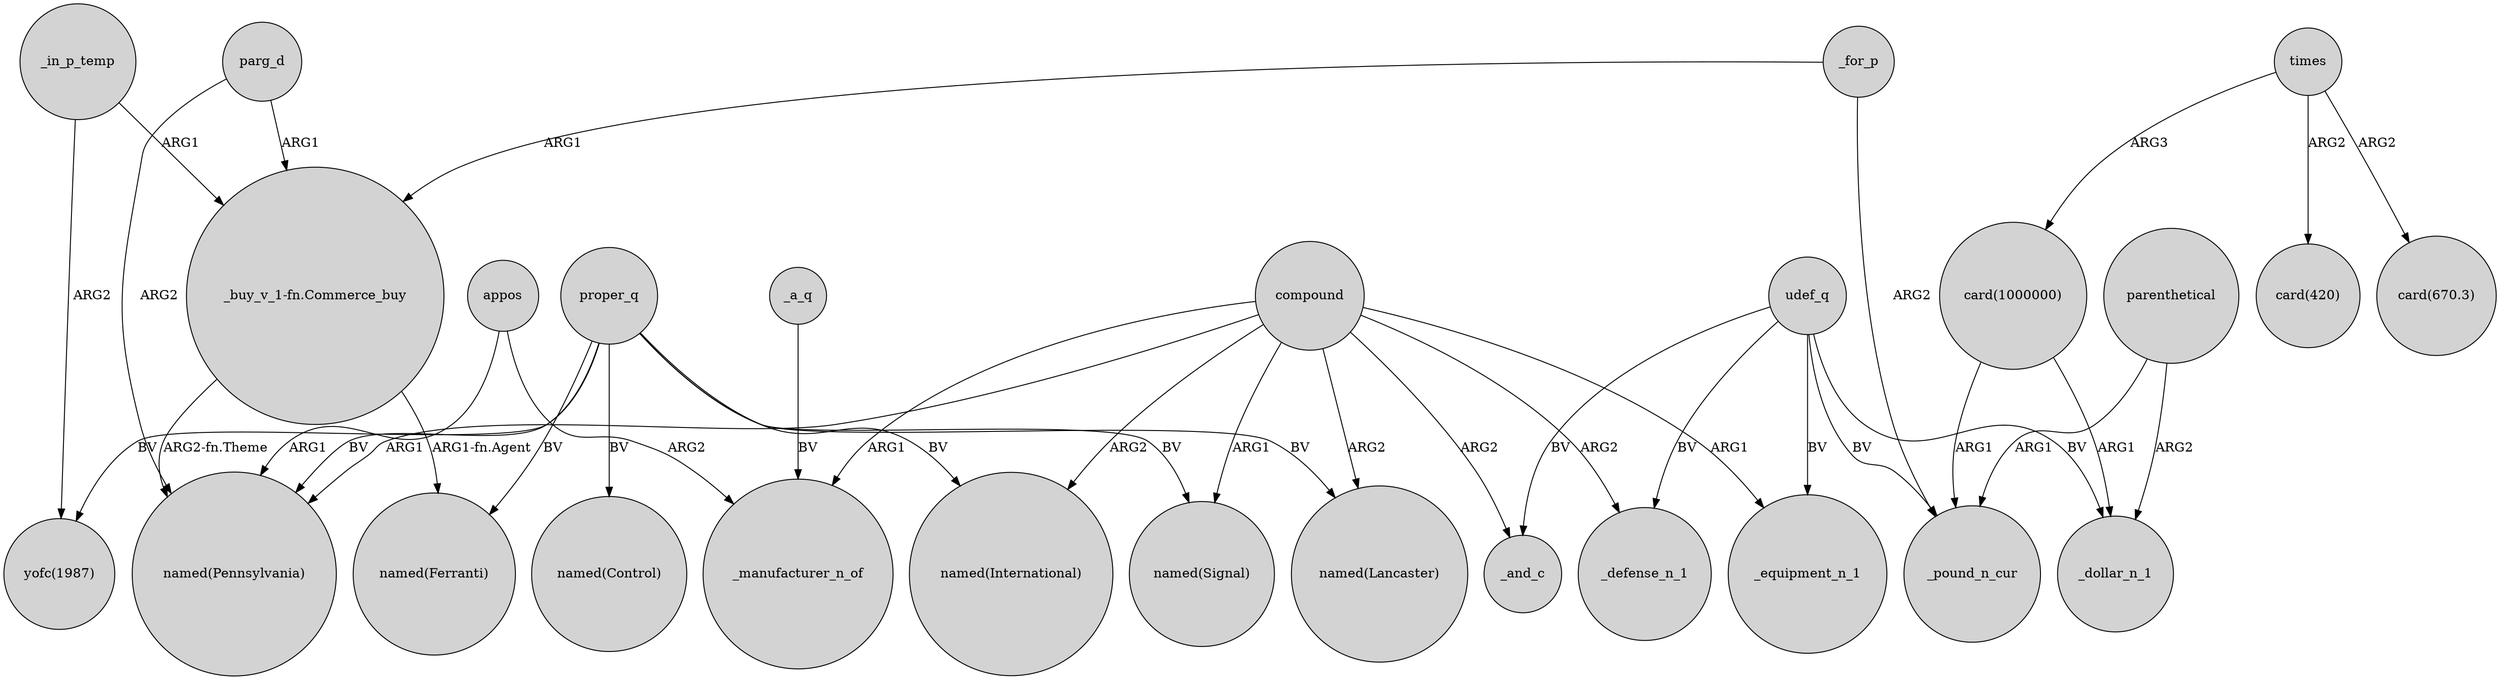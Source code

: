 digraph {
	node [shape=circle style=filled]
	compound -> "named(Signal)" [label=ARG1]
	udef_q -> _equipment_n_1 [label=BV]
	_in_p_temp -> "yofc(1987)" [label=ARG2]
	"card(1000000)" -> _dollar_n_1 [label=ARG1]
	appos -> "named(Pennsylvania)" [label=ARG1]
	compound -> _manufacturer_n_of [label=ARG1]
	compound -> "named(Lancaster)" [label=ARG2]
	"card(1000000)" -> _pound_n_cur [label=ARG1]
	_for_p -> _pound_n_cur [label=ARG2]
	appos -> _manufacturer_n_of [label=ARG2]
	proper_q -> "named(Signal)" [label=BV]
	compound -> _equipment_n_1 [label=ARG1]
	proper_q -> "named(Control)" [label=BV]
	udef_q -> _pound_n_cur [label=BV]
	compound -> _defense_n_1 [label=ARG2]
	times -> "card(420)" [label=ARG2]
	parg_d -> "named(Pennsylvania)" [label=ARG2]
	parg_d -> "_buy_v_1-fn.Commerce_buy" [label=ARG1]
	"_buy_v_1-fn.Commerce_buy" -> "named(Pennsylvania)" [label="ARG2-fn.Theme"]
	compound -> _and_c [label=ARG2]
	udef_q -> _defense_n_1 [label=BV]
	proper_q -> "named(Ferranti)" [label=BV]
	parenthetical -> _pound_n_cur [label=ARG1]
	times -> "card(1000000)" [label=ARG3]
	times -> "card(670.3)" [label=ARG2]
	compound -> "named(International)" [label=ARG2]
	_in_p_temp -> "_buy_v_1-fn.Commerce_buy" [label=ARG1]
	_for_p -> "_buy_v_1-fn.Commerce_buy" [label=ARG1]
	proper_q -> "yofc(1987)" [label=BV]
	"_buy_v_1-fn.Commerce_buy" -> "named(Ferranti)" [label="ARG1-fn.Agent"]
	proper_q -> "named(Pennsylvania)" [label=BV]
	compound -> "named(Pennsylvania)" [label=ARG1]
	udef_q -> _and_c [label=BV]
	_a_q -> _manufacturer_n_of [label=BV]
	parenthetical -> _dollar_n_1 [label=ARG2]
	udef_q -> _dollar_n_1 [label=BV]
	proper_q -> "named(Lancaster)" [label=BV]
	proper_q -> "named(International)" [label=BV]
}
